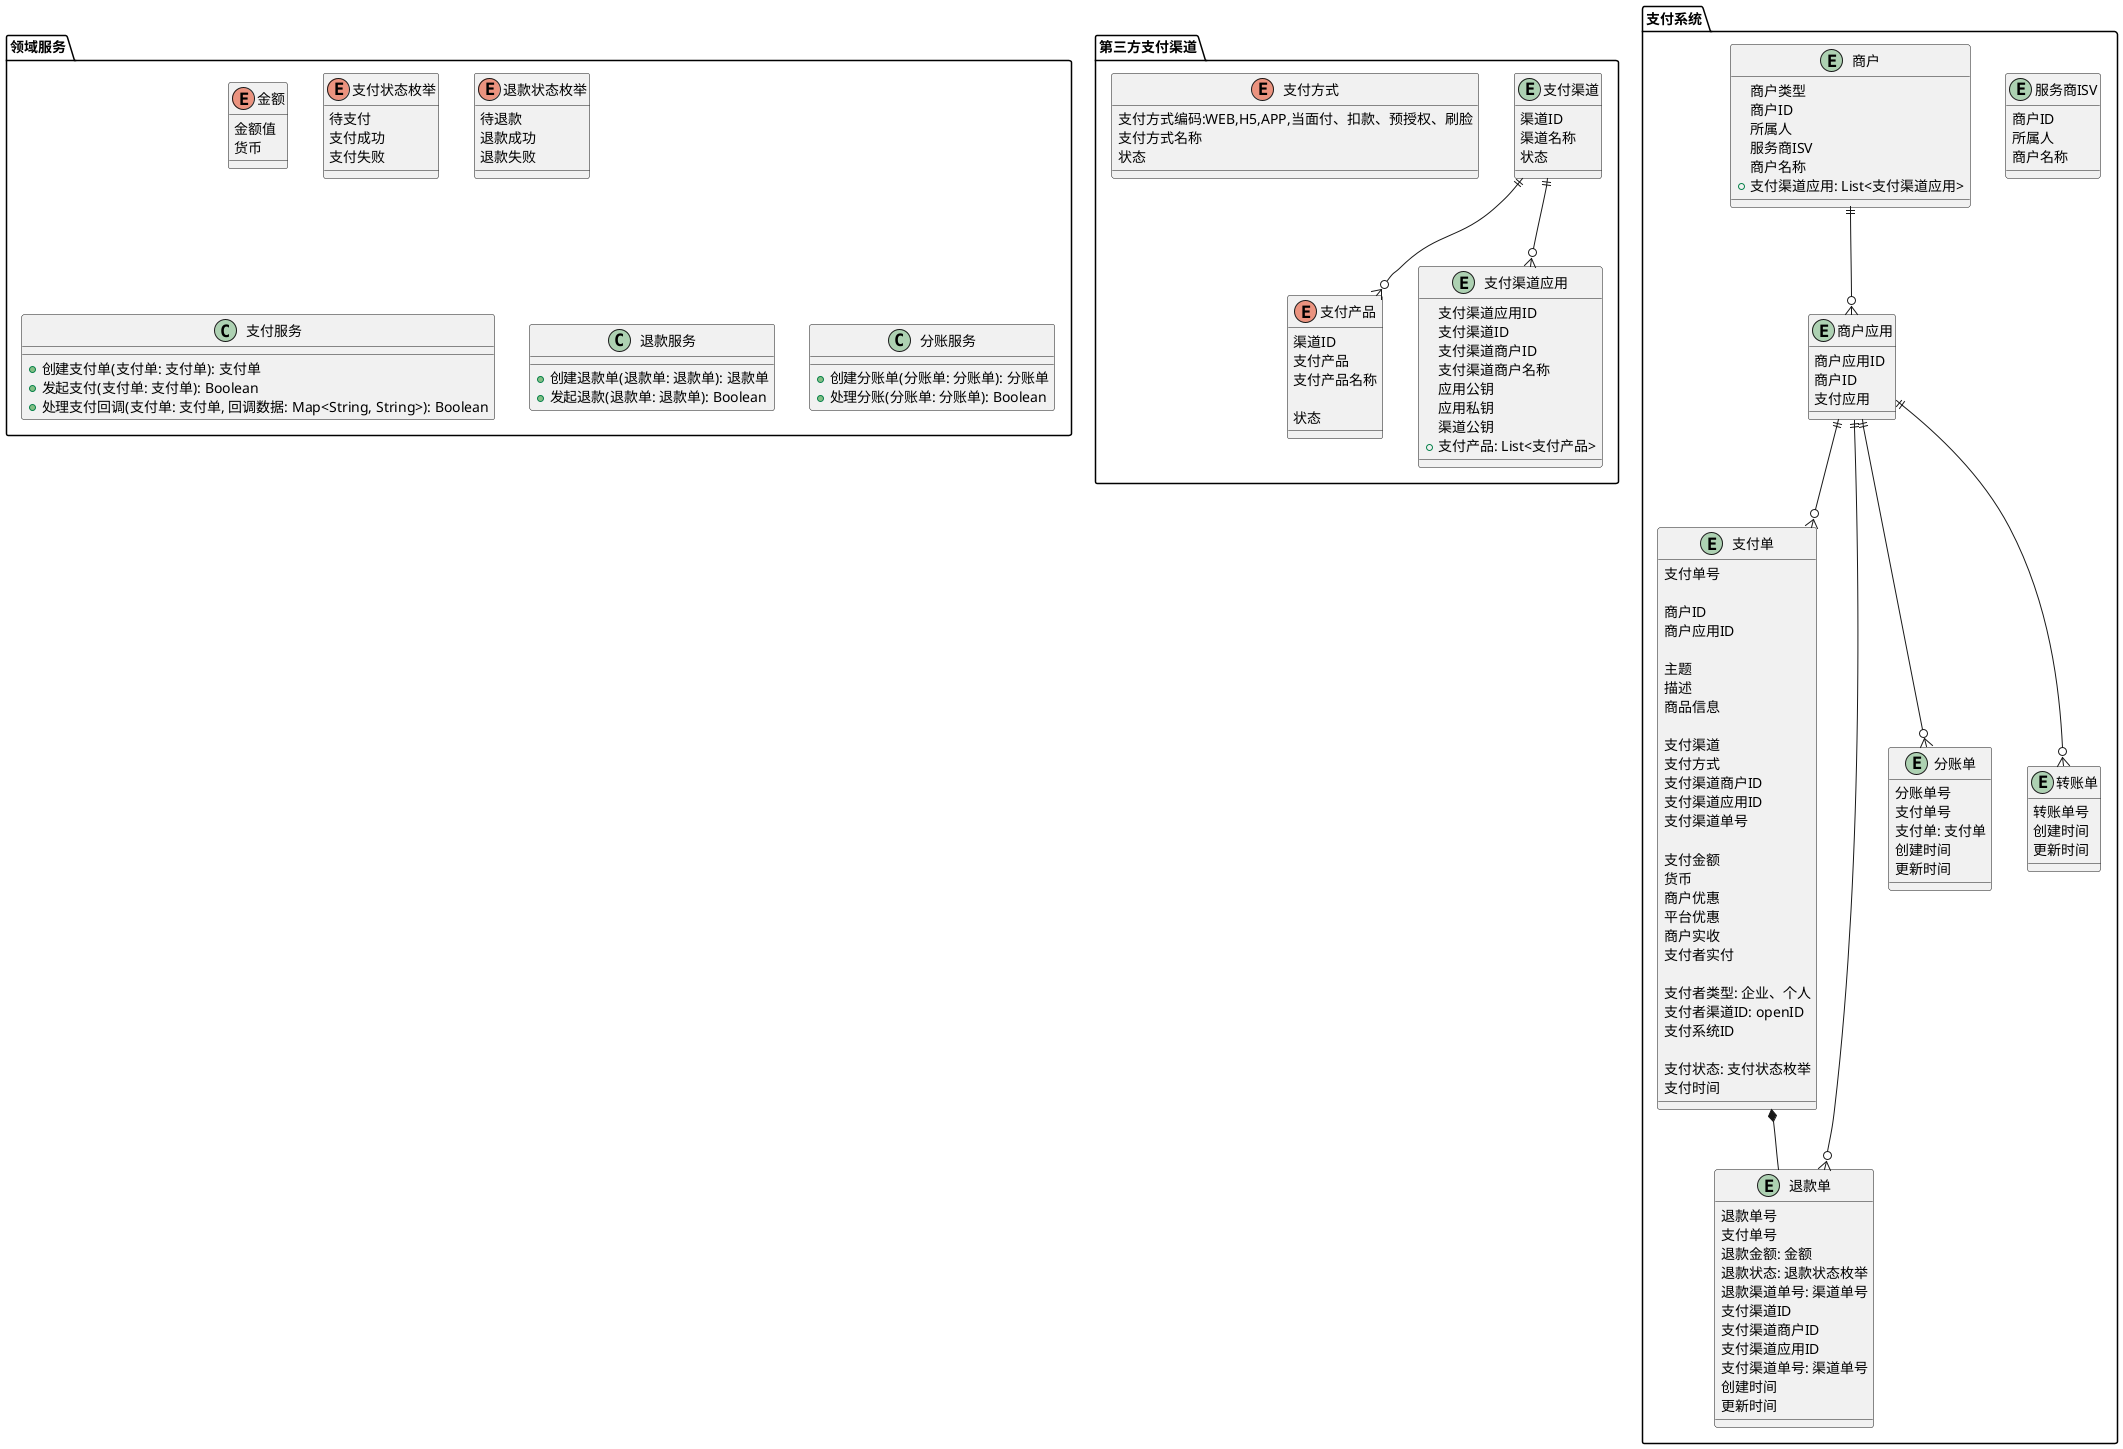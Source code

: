 @startuml
'https://plantuml.com/class-diagram

package 第三方支付渠道{

    entity 支付渠道{
        渠道ID
        渠道名称
        状态
    }

    enum 支付产品{
            渠道ID
            支付产品
            支付产品名称

            状态
        }
    enum 支付方式{
        支付方式编码:WEB,H5,APP,当面付、扣款、预授权、刷脸
        支付方式名称
        状态
    }

    entity 支付渠道应用{
        支付渠道应用ID
        支付渠道ID
        支付渠道商户ID
        支付渠道商户名称
        应用公钥
        应用私钥
        渠道公钥
        +支付产品: List<支付产品>
    }

    支付渠道 ||--o{ 支付产品
    支付渠道 ||--o{ 支付渠道应用
}

package 支付系统{
   entity 服务商ISV{
        商户ID
        所属人
        商户名称
    }

    entity 商户{
        商户类型
        商户ID
        所属人
        服务商ISV
        商户名称
        +支付渠道应用: List<支付渠道应用>
    }

    entity 商户应用{
        商户应用ID
        商户ID
        支付应用

    }

    entity 支付单{
        支付单号

        '商户
        商户ID
        商户应用ID

        主题
        描述
        商品信息

        '支付渠道
        支付渠道
        支付方式
        支付渠道商户ID
        支付渠道应用ID
        支付渠道单号

        ' 金额
        支付金额
        货币
        商户优惠
        平台优惠
        商户实收
        支付者实付

        ' 支付者
        支付者类型: 企业、个人
        支付者渠道ID: openID
        支付系统ID

        支付状态: 支付状态枚举
        支付时间

    }

    entity 退款单{
        退款单号
        支付单号
        退款金额: 金额
        退款状态: 退款状态枚举
        退款渠道单号: 渠道单号
        支付渠道ID
        支付渠道商户ID
        支付渠道应用ID
        支付渠道单号: 渠道单号
        创建时间
        更新时间
    }

    entity 分账单{
        分账单号
        支付单号
        支付单: 支付单
        创建时间
        更新时间
    }

    entity 转账单{
        转账单号
        创建时间
        更新时间
    }

    商户应用 ||--o{ 支付单
    商户应用 ||--o{ 转账单
    商户应用 ||--o{ 退款单
    商户应用 ||--o{ 分账单

    支付单 *-- 退款单

    商户 ||--o{ 商户应用




}

package 领域服务{

    enum 金额 {
        金额值
        货币
    }


    enum 支付状态枚举 {
        待支付
        支付成功
        支付失败
    }

    enum 退款状态枚举 {
        待退款
        退款成功
        退款失败
    }

    class 支付服务 {
        +创建支付单(支付单: 支付单): 支付单
        +发起支付(支付单: 支付单): Boolean
        +处理支付回调(支付单: 支付单, 回调数据: Map<String, String>): Boolean
    }

    class 退款服务 {
        +创建退款单(退款单: 退款单): 退款单
        +发起退款(退款单: 退款单): Boolean
    }

    class 分账服务 {
        +创建分账单(分账单: 分账单): 分账单
        +处理分账(分账单: 分账单): Boolean
    }
}
@enduml
